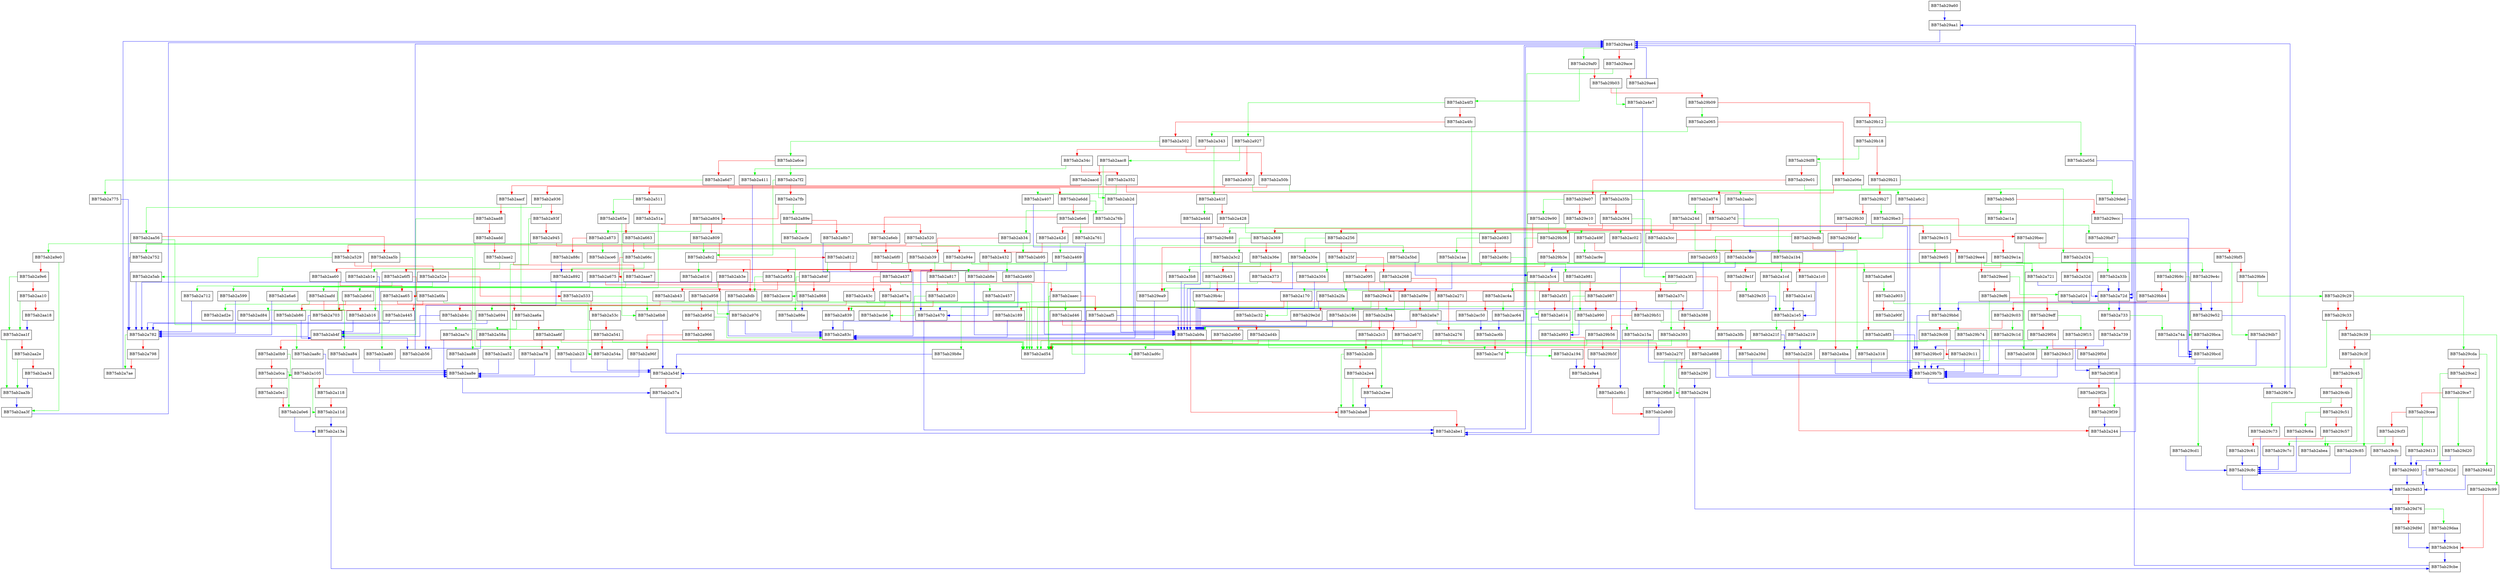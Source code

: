 digraph parse_table {
  node [shape="box"];
  graph [splines=ortho];
  BB75ab29a60 -> BB75ab29aa1 [color="blue"];
  BB75ab29aa1 -> BB75ab29aa4 [color="blue"];
  BB75ab29aa4 -> BB75ab29af0 [color="green"];
  BB75ab29aa4 -> BB75ab29ace [color="red"];
  BB75ab29ace -> BB75ab2ac7d [color="green"];
  BB75ab29ace -> BB75ab29ae4 [color="red"];
  BB75ab29ae4 -> BB75ab29aa4 [color="blue"];
  BB75ab29af0 -> BB75ab2a4f3 [color="green"];
  BB75ab29af0 -> BB75ab29b03 [color="red"];
  BB75ab29b03 -> BB75ab2a4e7 [color="green"];
  BB75ab29b03 -> BB75ab29b09 [color="red"];
  BB75ab29b09 -> BB75ab2a065 [color="green"];
  BB75ab29b09 -> BB75ab29b12 [color="red"];
  BB75ab29b12 -> BB75ab2a05d [color="green"];
  BB75ab29b12 -> BB75ab29b18 [color="red"];
  BB75ab29b18 -> BB75ab29df8 [color="green"];
  BB75ab29b18 -> BB75ab29b21 [color="red"];
  BB75ab29b21 -> BB75ab29ded [color="green"];
  BB75ab29b21 -> BB75ab29b27 [color="red"];
  BB75ab29b27 -> BB75ab29be3 [color="green"];
  BB75ab29b27 -> BB75ab29b30 [color="red"];
  BB75ab29b30 -> BB75ab29bd7 [color="green"];
  BB75ab29b30 -> BB75ab29b36 [color="red"];
  BB75ab29b36 -> BB75ab2a839 [color="green"];
  BB75ab29b36 -> BB75ab29b3e [color="red"];
  BB75ab29b3e -> BB75ab29b9c [color="green"];
  BB75ab29b3e -> BB75ab29b43 [color="red"];
  BB75ab29b43 -> BB75ab29ea9 [color="green"];
  BB75ab29b43 -> BB75ab29b4c [color="red"];
  BB75ab29b4c -> BB75ab29b8e [color="green"];
  BB75ab29b4c -> BB75ab29b51 [color="red"];
  BB75ab29b51 -> BB75ab29b74 [color="green"];
  BB75ab29b51 -> BB75ab29b56 [color="red"];
  BB75ab29b56 -> BB75ab2ad54 [color="green"];
  BB75ab29b56 -> BB75ab29b5f [color="red"];
  BB75ab29b5f -> BB75ab2a9a4 [color="blue"];
  BB75ab29b74 -> BB75ab29b7b [color="blue"];
  BB75ab29b7b -> BB75ab29b7e [color="blue"];
  BB75ab29b7e -> BB75ab29aa4 [color="blue"];
  BB75ab29b8e -> BB75ab2a54f [color="blue"];
  BB75ab29b9c -> BB75ab29bca [color="green"];
  BB75ab29b9c -> BB75ab29bb4 [color="red"];
  BB75ab29bb4 -> BB75ab29bbd [color="blue"];
  BB75ab29bbd -> BB75ab29bc0 [color="blue"];
  BB75ab29bc0 -> BB75ab29b7b [color="blue"];
  BB75ab29bca -> BB75ab29bcd [color="blue"];
  BB75ab29bcd -> BB75ab29b7b [color="blue"];
  BB75ab29bd7 -> BB75ab29bcd [color="blue"];
  BB75ab29be3 -> BB75ab29dcf [color="green"];
  BB75ab29be3 -> BB75ab29bec [color="red"];
  BB75ab29bec -> BB75ab29dc3 [color="green"];
  BB75ab29bec -> BB75ab29bf5 [color="red"];
  BB75ab29bf5 -> BB75ab29db7 [color="green"];
  BB75ab29bf5 -> BB75ab29bfe [color="red"];
  BB75ab29bfe -> BB75ab29c29 [color="green"];
  BB75ab29bfe -> BB75ab29c03 [color="red"];
  BB75ab29c03 -> BB75ab29c1d [color="green"];
  BB75ab29c03 -> BB75ab29c08 [color="red"];
  BB75ab29c08 -> BB75ab2ad54 [color="green"];
  BB75ab29c08 -> BB75ab29c11 [color="red"];
  BB75ab29c11 -> BB75ab29b7b [color="blue"];
  BB75ab29c1d -> BB75ab29b7b [color="blue"];
  BB75ab29c29 -> BB75ab29cda [color="green"];
  BB75ab29c29 -> BB75ab29c33 [color="red"];
  BB75ab29c33 -> BB75ab29cd1 [color="green"];
  BB75ab29c33 -> BB75ab29c39 [color="red"];
  BB75ab29c39 -> BB75ab29c99 [color="green"];
  BB75ab29c39 -> BB75ab29c3f [color="red"];
  BB75ab29c3f -> BB75ab29c85 [color="green"];
  BB75ab29c3f -> BB75ab29c45 [color="red"];
  BB75ab29c45 -> BB75ab29c7c [color="green"];
  BB75ab29c45 -> BB75ab29c4b [color="red"];
  BB75ab29c4b -> BB75ab29c73 [color="green"];
  BB75ab29c4b -> BB75ab29c51 [color="red"];
  BB75ab29c51 -> BB75ab29c6a [color="green"];
  BB75ab29c51 -> BB75ab29c57 [color="red"];
  BB75ab29c57 -> BB75ab2abea [color="green"];
  BB75ab29c57 -> BB75ab29c61 [color="red"];
  BB75ab29c61 -> BB75ab29c8c [color="blue"];
  BB75ab29c6a -> BB75ab29c8c [color="blue"];
  BB75ab29c73 -> BB75ab29c8c [color="blue"];
  BB75ab29c7c -> BB75ab29c8c [color="blue"];
  BB75ab29c85 -> BB75ab29c8c [color="blue"];
  BB75ab29c8c -> BB75ab29d53 [color="blue"];
  BB75ab29c99 -> BB75ab29cb4 [color="red"];
  BB75ab29cb4 -> BB75ab29cbe [color="blue"];
  BB75ab29cbe -> BB75ab29aa4 [color="blue"];
  BB75ab29cd1 -> BB75ab29c8c [color="blue"];
  BB75ab29cda -> BB75ab29d42 [color="green"];
  BB75ab29cda -> BB75ab29ce2 [color="red"];
  BB75ab29ce2 -> BB75ab29d2d [color="green"];
  BB75ab29ce2 -> BB75ab29ce7 [color="red"];
  BB75ab29ce7 -> BB75ab29d20 [color="green"];
  BB75ab29ce7 -> BB75ab29cee [color="red"];
  BB75ab29cee -> BB75ab29d13 [color="green"];
  BB75ab29cee -> BB75ab29cf3 [color="red"];
  BB75ab29cf3 -> BB75ab2abea [color="green"];
  BB75ab29cf3 -> BB75ab29cfc [color="red"];
  BB75ab29cfc -> BB75ab29d03 [color="blue"];
  BB75ab29d03 -> BB75ab29d53 [color="blue"];
  BB75ab29d13 -> BB75ab29d03 [color="blue"];
  BB75ab29d20 -> BB75ab29d03 [color="blue"];
  BB75ab29d2d -> BB75ab29d53 [color="blue"];
  BB75ab29d42 -> BB75ab29d53 [color="blue"];
  BB75ab29d53 -> BB75ab29d76 [color="red"];
  BB75ab29d76 -> BB75ab29daa [color="green"];
  BB75ab29d76 -> BB75ab29d9d [color="red"];
  BB75ab29d9d -> BB75ab29cb4 [color="blue"];
  BB75ab29daa -> BB75ab29cb4 [color="blue"];
  BB75ab29db7 -> BB75ab29b7b [color="blue"];
  BB75ab29dc3 -> BB75ab29b7b [color="blue"];
  BB75ab29dcf -> BB75ab2a3de [color="blue"];
  BB75ab29ded -> BB75ab2a72d [color="blue"];
  BB75ab29df8 -> BB75ab29edb [color="green"];
  BB75ab29df8 -> BB75ab29e01 [color="red"];
  BB75ab29e01 -> BB75ab29eb5 [color="green"];
  BB75ab29e01 -> BB75ab29e07 [color="red"];
  BB75ab29e07 -> BB75ab29e90 [color="green"];
  BB75ab29e07 -> BB75ab29e10 [color="red"];
  BB75ab29e10 -> BB75ab29e88 [color="green"];
  BB75ab29e10 -> BB75ab29e15 [color="red"];
  BB75ab29e15 -> BB75ab29e65 [color="green"];
  BB75ab29e15 -> BB75ab29e1a [color="red"];
  BB75ab29e1a -> BB75ab29e4c [color="green"];
  BB75ab29e1a -> BB75ab29e1f [color="red"];
  BB75ab29e1f -> BB75ab29e35 [color="green"];
  BB75ab29e1f -> BB75ab29e24 [color="red"];
  BB75ab29e24 -> BB75ab2ad54 [color="green"];
  BB75ab29e24 -> BB75ab29e2d [color="red"];
  BB75ab29e2d -> BB75ab2ab9a [color="blue"];
  BB75ab29e35 -> BB75ab2a1e5 [color="blue"];
  BB75ab29e4c -> BB75ab29e52 [color="blue"];
  BB75ab29e52 -> BB75ab29b7e [color="blue"];
  BB75ab29e65 -> BB75ab29bbd [color="blue"];
  BB75ab29e88 -> BB75ab2a83c [color="blue"];
  BB75ab29e90 -> BB75ab2ac02 [color="green"];
  BB75ab29e90 -> BB75ab29ea9 [color="red"];
  BB75ab29ea9 -> BB75ab2a83c [color="blue"];
  BB75ab29eb5 -> BB75ab2ac1a [color="green"];
  BB75ab29eb5 -> BB75ab29ecc [color="red"];
  BB75ab29ecc -> BB75ab29bcd [color="blue"];
  BB75ab29edb -> BB75ab2a053 [color="green"];
  BB75ab29edb -> BB75ab29ee4 [color="red"];
  BB75ab29ee4 -> BB75ab2a038 [color="green"];
  BB75ab29ee4 -> BB75ab29eed [color="red"];
  BB75ab29eed -> BB75ab2a024 [color="green"];
  BB75ab29eed -> BB75ab29ef6 [color="red"];
  BB75ab29ef6 -> BB75ab29fb8 [color="green"];
  BB75ab29ef6 -> BB75ab29eff [color="red"];
  BB75ab29eff -> BB75ab29f15 [color="green"];
  BB75ab29eff -> BB75ab29f04 [color="red"];
  BB75ab29f04 -> BB75ab2ad54 [color="green"];
  BB75ab29f04 -> BB75ab29f0d [color="red"];
  BB75ab29f0d -> BB75ab29f18 [color="blue"];
  BB75ab29f15 -> BB75ab29f18 [color="blue"];
  BB75ab29f18 -> BB75ab29f39 [color="green"];
  BB75ab29f18 -> BB75ab29f2b [color="red"];
  BB75ab29f2b -> BB75ab29f39 [color="red"];
  BB75ab29f39 -> BB75ab2a244 [color="blue"];
  BB75ab29fb8 -> BB75ab2a9d0 [color="blue"];
  BB75ab2a024 -> BB75ab29e52 [color="blue"];
  BB75ab2a038 -> BB75ab29b7b [color="blue"];
  BB75ab2a053 -> BB75ab2ab9a [color="blue"];
  BB75ab2a05d -> BB75ab2a72d [color="blue"];
  BB75ab2a065 -> BB75ab2a343 [color="green"];
  BB75ab2a065 -> BB75ab2a06e [color="red"];
  BB75ab2a06e -> BB75ab2a324 [color="green"];
  BB75ab2a06e -> BB75ab2a074 [color="red"];
  BB75ab2a074 -> BB75ab2a24d [color="green"];
  BB75ab2a074 -> BB75ab2a07d [color="red"];
  BB75ab2a07d -> BB75ab2a1b4 [color="green"];
  BB75ab2a07d -> BB75ab2a083 [color="red"];
  BB75ab2a083 -> BB75ab2a1aa [color="green"];
  BB75ab2a083 -> BB75ab2a08c [color="red"];
  BB75ab2a08c -> BB75ab2a194 [color="green"];
  BB75ab2a08c -> BB75ab2a095 [color="red"];
  BB75ab2a095 -> BB75ab2a170 [color="green"];
  BB75ab2a095 -> BB75ab2a09e [color="red"];
  BB75ab2a09e -> BB75ab2a166 [color="green"];
  BB75ab2a09e -> BB75ab2a0a7 [color="red"];
  BB75ab2a0a7 -> BB75ab2a15a [color="green"];
  BB75ab2a0a7 -> BB75ab2a0b0 [color="red"];
  BB75ab2a0b0 -> BB75ab2ad54 [color="green"];
  BB75ab2a0b0 -> BB75ab2a0b9 [color="red"];
  BB75ab2a0b9 -> BB75ab2a105 [color="green"];
  BB75ab2a0b9 -> BB75ab2a0ca [color="red"];
  BB75ab2a0ca -> BB75ab2a0e6 [color="green"];
  BB75ab2a0ca -> BB75ab2a0e1 [color="red"];
  BB75ab2a0e1 -> BB75ab2a0e6 [color="red"];
  BB75ab2a0e6 -> BB75ab2a13a [color="blue"];
  BB75ab2a105 -> BB75ab2a11d [color="green"];
  BB75ab2a105 -> BB75ab2a118 [color="red"];
  BB75ab2a118 -> BB75ab2a11d [color="red"];
  BB75ab2a11d -> BB75ab2a13a [color="blue"];
  BB75ab2a13a -> BB75ab29cbe [color="blue"];
  BB75ab2a15a -> BB75ab29b7b [color="blue"];
  BB75ab2a166 -> BB75ab2ab9a [color="blue"];
  BB75ab2a170 -> BB75ab2ac32 [color="green"];
  BB75ab2a170 -> BB75ab2a189 [color="red"];
  BB75ab2a189 -> BB75ab2a83c [color="blue"];
  BB75ab2a194 -> BB75ab2a9a4 [color="blue"];
  BB75ab2a1aa -> BB75ab2ab9a [color="blue"];
  BB75ab2a1b4 -> BB75ab2a1cd [color="green"];
  BB75ab2a1b4 -> BB75ab2a1c0 [color="red"];
  BB75ab2a1c0 -> BB75ab2a1e5 [color="blue"];
  BB75ab2a1cd -> BB75ab2a1e5 [color="green"];
  BB75ab2a1cd -> BB75ab2a1e1 [color="red"];
  BB75ab2a1e1 -> BB75ab2a1e5 [color="blue"];
  BB75ab2a1e5 -> BB75ab2a21f [color="green"];
  BB75ab2a1e5 -> BB75ab2a219 [color="red"];
  BB75ab2a219 -> BB75ab2a226 [color="blue"];
  BB75ab2a21f -> BB75ab2a226 [color="blue"];
  BB75ab2a226 -> BB75ab2a244 [color="red"];
  BB75ab2a244 -> BB75ab29aa1 [color="blue"];
  BB75ab2a24d -> BB75ab2a318 [color="green"];
  BB75ab2a24d -> BB75ab2a256 [color="red"];
  BB75ab2a256 -> BB75ab2a30e [color="green"];
  BB75ab2a256 -> BB75ab2a25f [color="red"];
  BB75ab2a25f -> BB75ab2a304 [color="green"];
  BB75ab2a25f -> BB75ab2a268 [color="red"];
  BB75ab2a268 -> BB75ab2a2fa [color="green"];
  BB75ab2a268 -> BB75ab2a271 [color="red"];
  BB75ab2a271 -> BB75ab2a2b4 [color="green"];
  BB75ab2a271 -> BB75ab2a276 [color="red"];
  BB75ab2a276 -> BB75ab2ad54 [color="green"];
  BB75ab2a276 -> BB75ab2a27f [color="red"];
  BB75ab2a27f -> BB75ab2a294 [color="green"];
  BB75ab2a27f -> BB75ab2a290 [color="red"];
  BB75ab2a290 -> BB75ab2a294 [color="blue"];
  BB75ab2a294 -> BB75ab29d76 [color="blue"];
  BB75ab2a2b4 -> BB75ab2ab9a [color="green"];
  BB75ab2a2b4 -> BB75ab2a2c3 [color="red"];
  BB75ab2a2c3 -> BB75ab2a2ee [color="green"];
  BB75ab2a2c3 -> BB75ab2a2db [color="red"];
  BB75ab2a2db -> BB75ab2aba8 [color="green"];
  BB75ab2a2db -> BB75ab2a2e4 [color="red"];
  BB75ab2a2e4 -> BB75ab2aba8 [color="green"];
  BB75ab2a2e4 -> BB75ab2a2ee [color="red"];
  BB75ab2a2ee -> BB75ab2aba8 [color="blue"];
  BB75ab2a2fa -> BB75ab2ab9a [color="blue"];
  BB75ab2a304 -> BB75ab2ab9a [color="blue"];
  BB75ab2a30e -> BB75ab2ab9a [color="blue"];
  BB75ab2a318 -> BB75ab29b7b [color="blue"];
  BB75ab2a324 -> BB75ab2a33b [color="green"];
  BB75ab2a324 -> BB75ab2a32d [color="red"];
  BB75ab2a32d -> BB75ab2a72d [color="blue"];
  BB75ab2a33b -> BB75ab2a72d [color="blue"];
  BB75ab2a343 -> BB75ab2a41f [color="green"];
  BB75ab2a343 -> BB75ab2a34c [color="red"];
  BB75ab2a34c -> BB75ab2a411 [color="green"];
  BB75ab2a34c -> BB75ab2a352 [color="red"];
  BB75ab2a352 -> BB75ab2a407 [color="green"];
  BB75ab2a352 -> BB75ab2a35b [color="red"];
  BB75ab2a35b -> BB75ab2a3f1 [color="green"];
  BB75ab2a35b -> BB75ab2a364 [color="red"];
  BB75ab2a364 -> BB75ab2a3cc [color="green"];
  BB75ab2a364 -> BB75ab2a369 [color="red"];
  BB75ab2a369 -> BB75ab2a3c2 [color="green"];
  BB75ab2a369 -> BB75ab2a36e [color="red"];
  BB75ab2a36e -> BB75ab2a3b8 [color="green"];
  BB75ab2a36e -> BB75ab2a373 [color="red"];
  BB75ab2a373 -> BB75ab2ad54 [color="green"];
  BB75ab2a373 -> BB75ab2a37c [color="red"];
  BB75ab2a37c -> BB75ab2a393 [color="green"];
  BB75ab2a37c -> BB75ab2a388 [color="red"];
  BB75ab2a388 -> BB75ab2a393 [color="red"];
  BB75ab2a393 -> BB75ab2ad6c [color="green"];
  BB75ab2a393 -> BB75ab2a39d [color="red"];
  BB75ab2a39d -> BB75ab29b7b [color="blue"];
  BB75ab2a3b8 -> BB75ab2ab9a [color="blue"];
  BB75ab2a3c2 -> BB75ab2ab9a [color="blue"];
  BB75ab2a3cc -> BB75ab2a3de [color="red"];
  BB75ab2a3de -> BB75ab2a9b1 [color="blue"];
  BB75ab2a3f1 -> BB75ab2ac4a [color="green"];
  BB75ab2a3f1 -> BB75ab2a3fb [color="red"];
  BB75ab2a3fb -> BB75ab29b7b [color="blue"];
  BB75ab2a407 -> BB75ab2a54f [color="blue"];
  BB75ab2a411 -> BB75ab2a782 [color="blue"];
  BB75ab2a41f -> BB75ab2a4dd [color="green"];
  BB75ab2a41f -> BB75ab2a428 [color="red"];
  BB75ab2a428 -> BB75ab2a49f [color="green"];
  BB75ab2a428 -> BB75ab2a42d [color="red"];
  BB75ab2a42d -> BB75ab2a469 [color="green"];
  BB75ab2a42d -> BB75ab2a432 [color="red"];
  BB75ab2a432 -> BB75ab2a460 [color="green"];
  BB75ab2a432 -> BB75ab2a437 [color="red"];
  BB75ab2a437 -> BB75ab2a457 [color="green"];
  BB75ab2a437 -> BB75ab2a43c [color="red"];
  BB75ab2a43c -> BB75ab2ad54 [color="green"];
  BB75ab2a43c -> BB75ab2a445 [color="red"];
  BB75ab2a445 -> BB75ab2a782 [color="blue"];
  BB75ab2a457 -> BB75ab2a470 [color="blue"];
  BB75ab2a460 -> BB75ab2a470 [color="blue"];
  BB75ab2a469 -> BB75ab2a470 [color="blue"];
  BB75ab2a470 -> BB75ab2abe1 [color="blue"];
  BB75ab2a49f -> BB75ab2ac9e [color="green"];
  BB75ab2a49f -> BB75ab2a4ba [color="red"];
  BB75ab2a4ba -> BB75ab29b7b [color="blue"];
  BB75ab2a4dd -> BB75ab2ab9a [color="blue"];
  BB75ab2a4e7 -> BB75ab2a5c4 [color="blue"];
  BB75ab2a4f3 -> BB75ab2a927 [color="green"];
  BB75ab2a4f3 -> BB75ab2a4fc [color="red"];
  BB75ab2a4fc -> BB75ab2a8e6 [color="green"];
  BB75ab2a4fc -> BB75ab2a502 [color="red"];
  BB75ab2a502 -> BB75ab2a6ce [color="green"];
  BB75ab2a502 -> BB75ab2a50b [color="red"];
  BB75ab2a50b -> BB75ab2a6c2 [color="green"];
  BB75ab2a50b -> BB75ab2a511 [color="red"];
  BB75ab2a511 -> BB75ab2a65e [color="green"];
  BB75ab2a511 -> BB75ab2a51a [color="red"];
  BB75ab2a51a -> BB75ab2ab16 [color="green"];
  BB75ab2a51a -> BB75ab2a520 [color="red"];
  BB75ab2a520 -> BB75ab2a5bd [color="green"];
  BB75ab2a520 -> BB75ab2a529 [color="red"];
  BB75ab2a529 -> BB75ab2a5ab [color="green"];
  BB75ab2a529 -> BB75ab2a52e [color="red"];
  BB75ab2a52e -> BB75ab2a599 [color="green"];
  BB75ab2a52e -> BB75ab2a533 [color="red"];
  BB75ab2a533 -> BB75ab2a6b8 [color="green"];
  BB75ab2a533 -> BB75ab2a53c [color="red"];
  BB75ab2a53c -> BB75ab2a58a [color="green"];
  BB75ab2a53c -> BB75ab2a541 [color="red"];
  BB75ab2a541 -> BB75ab2ad54 [color="green"];
  BB75ab2a541 -> BB75ab2a54a [color="red"];
  BB75ab2a54a -> BB75ab2a54f [color="blue"];
  BB75ab2a54f -> BB75ab2a57a [color="red"];
  BB75ab2a57a -> BB75ab2abe1 [color="blue"];
  BB75ab2a58a -> BB75ab2ab56 [color="blue"];
  BB75ab2a599 -> BB75ab2a782 [color="blue"];
  BB75ab2a5ab -> BB75ab2a782 [color="blue"];
  BB75ab2a5bd -> BB75ab2a5c4 [color="blue"];
  BB75ab2a5c4 -> BB75ab2a614 [color="green"];
  BB75ab2a5c4 -> BB75ab2a5f1 [color="red"];
  BB75ab2a5f1 -> BB75ab2a614 [color="red"];
  BB75ab2a614 -> BB75ab2abe1 [color="blue"];
  BB75ab2a65e -> BB75ab2a6b8 [color="green"];
  BB75ab2a65e -> BB75ab2a663 [color="red"];
  BB75ab2a663 -> BB75ab2a86e [color="green"];
  BB75ab2a663 -> BB75ab2a66c [color="red"];
  BB75ab2a66c -> BB75ab2a892 [color="green"];
  BB75ab2a66c -> BB75ab2a675 [color="red"];
  BB75ab2a675 -> BB75ab2a6a6 [color="green"];
  BB75ab2a675 -> BB75ab2a67a [color="red"];
  BB75ab2a67a -> BB75ab2a694 [color="green"];
  BB75ab2a67a -> BB75ab2a67f [color="red"];
  BB75ab2a67f -> BB75ab2ad54 [color="green"];
  BB75ab2a67f -> BB75ab2a688 [color="red"];
  BB75ab2a688 -> BB75ab29b7b [color="blue"];
  BB75ab2a694 -> BB75ab2a782 [color="blue"];
  BB75ab2a6a6 -> BB75ab2a782 [color="blue"];
  BB75ab2a6b8 -> BB75ab2a54f [color="blue"];
  BB75ab2a6c2 -> BB75ab29b7b [color="blue"];
  BB75ab2a6ce -> BB75ab2a7f2 [color="green"];
  BB75ab2a6ce -> BB75ab2a6d7 [color="red"];
  BB75ab2a6d7 -> BB75ab2a775 [color="green"];
  BB75ab2a6d7 -> BB75ab2a6dd [color="red"];
  BB75ab2a6dd -> BB75ab2a76b [color="green"];
  BB75ab2a6dd -> BB75ab2a6e6 [color="red"];
  BB75ab2a6e6 -> BB75ab2a761 [color="green"];
  BB75ab2a6e6 -> BB75ab2a6eb [color="red"];
  BB75ab2a6eb -> BB75ab2a752 [color="green"];
  BB75ab2a6eb -> BB75ab2a6f0 [color="red"];
  BB75ab2a6f0 -> BB75ab2a721 [color="green"];
  BB75ab2a6f0 -> BB75ab2a6f5 [color="red"];
  BB75ab2a6f5 -> BB75ab2a712 [color="green"];
  BB75ab2a6f5 -> BB75ab2a6fa [color="red"];
  BB75ab2a6fa -> BB75ab2ad54 [color="green"];
  BB75ab2a6fa -> BB75ab2a703 [color="red"];
  BB75ab2a703 -> BB75ab2a782 [color="blue"];
  BB75ab2a712 -> BB75ab2a782 [color="blue"];
  BB75ab2a721 -> BB75ab2a72d [color="blue"];
  BB75ab2a72d -> BB75ab2a733 [color="blue"];
  BB75ab2a733 -> BB75ab2a74a [color="green"];
  BB75ab2a733 -> BB75ab2a739 [color="red"];
  BB75ab2a739 -> BB75ab29bc0 [color="blue"];
  BB75ab2a74a -> BB75ab29bcd [color="blue"];
  BB75ab2a752 -> BB75ab2a782 [color="blue"];
  BB75ab2a761 -> BB75ab2ab9a [color="blue"];
  BB75ab2a76b -> BB75ab2ab9a [color="blue"];
  BB75ab2a775 -> BB75ab2a782 [color="blue"];
  BB75ab2a782 -> BB75ab2a7ae [color="green"];
  BB75ab2a782 -> BB75ab2a798 [color="red"];
  BB75ab2a798 -> BB75ab2a7ae [color="red"];
  BB75ab2a7ae -> BB75ab29aa4 [color="blue"];
  BB75ab2a7f2 -> BB75ab2a8c2 [color="green"];
  BB75ab2a7f2 -> BB75ab2a7fb [color="red"];
  BB75ab2a7fb -> BB75ab2a89e [color="green"];
  BB75ab2a7fb -> BB75ab2a804 [color="red"];
  BB75ab2a804 -> BB75ab2a873 [color="green"];
  BB75ab2a804 -> BB75ab2a809 [color="red"];
  BB75ab2a809 -> BB75ab2a8c2 [color="green"];
  BB75ab2a809 -> BB75ab2a812 [color="red"];
  BB75ab2a812 -> BB75ab2a84f [color="green"];
  BB75ab2a812 -> BB75ab2a817 [color="red"];
  BB75ab2a817 -> BB75ab2ad54 [color="green"];
  BB75ab2a817 -> BB75ab2a820 [color="red"];
  BB75ab2a820 -> BB75ab2acb6 [color="green"];
  BB75ab2a820 -> BB75ab2a839 [color="red"];
  BB75ab2a839 -> BB75ab2a83c [color="blue"];
  BB75ab2a83c -> BB75ab29aa4 [color="blue"];
  BB75ab2a84f -> BB75ab2acce [color="green"];
  BB75ab2a84f -> BB75ab2a868 [color="red"];
  BB75ab2a868 -> BB75ab2a86e [color="blue"];
  BB75ab2a86e -> BB75ab2a83c [color="blue"];
  BB75ab2a873 -> BB75ab2ace6 [color="green"];
  BB75ab2a873 -> BB75ab2a88c [color="red"];
  BB75ab2a88c -> BB75ab2a892 [color="blue"];
  BB75ab2a892 -> BB75ab2ab56 [color="blue"];
  BB75ab2a89e -> BB75ab2acfe [color="green"];
  BB75ab2a89e -> BB75ab2a8b7 [color="red"];
  BB75ab2a8b7 -> BB75ab2a83c [color="blue"];
  BB75ab2a8c2 -> BB75ab2ad16 [color="green"];
  BB75ab2a8c2 -> BB75ab2a8db [color="red"];
  BB75ab2a8db -> BB75ab2a83c [color="blue"];
  BB75ab2a8e6 -> BB75ab2a903 [color="green"];
  BB75ab2a8e6 -> BB75ab2a8f3 [color="red"];
  BB75ab2a8f3 -> BB75ab29bc0 [color="blue"];
  BB75ab2a903 -> BB75ab2a733 [color="green"];
  BB75ab2a903 -> BB75ab2a90f [color="red"];
  BB75ab2a927 -> BB75ab2aac8 [color="green"];
  BB75ab2a927 -> BB75ab2a930 [color="red"];
  BB75ab2a930 -> BB75ab2aabc [color="green"];
  BB75ab2a930 -> BB75ab2a936 [color="red"];
  BB75ab2a936 -> BB75ab2aa56 [color="green"];
  BB75ab2a936 -> BB75ab2a93f [color="red"];
  BB75ab2a93f -> BB75ab2aa52 [color="green"];
  BB75ab2a93f -> BB75ab2a945 [color="red"];
  BB75ab2a945 -> BB75ab2a9e0 [color="green"];
  BB75ab2a945 -> BB75ab2a94e [color="red"];
  BB75ab2a94e -> BB75ab2a981 [color="green"];
  BB75ab2a94e -> BB75ab2a953 [color="red"];
  BB75ab2a953 -> BB75ab2a8db [color="green"];
  BB75ab2a953 -> BB75ab2a958 [color="red"];
  BB75ab2a958 -> BB75ab2a976 [color="green"];
  BB75ab2a958 -> BB75ab2a95d [color="red"];
  BB75ab2a95d -> BB75ab2a83c [color="green"];
  BB75ab2a95d -> BB75ab2a966 [color="red"];
  BB75ab2a966 -> BB75ab2ad54 [color="green"];
  BB75ab2a966 -> BB75ab2a96f [color="red"];
  BB75ab2a96f -> BB75ab2aa8e [color="blue"];
  BB75ab2a976 -> BB75ab2a83c [color="blue"];
  BB75ab2a981 -> BB75ab2a990 [color="green"];
  BB75ab2a981 -> BB75ab2a987 [color="red"];
  BB75ab2a987 -> BB75ab2a993 [color="green"];
  BB75ab2a987 -> BB75ab2a990 [color="red"];
  BB75ab2a990 -> BB75ab2a993 [color="blue"];
  BB75ab2a993 -> BB75ab2a9a4 [color="red"];
  BB75ab2a9a4 -> BB75ab2a9b1 [color="red"];
  BB75ab2a9b1 -> BB75ab2a9d0 [color="red"];
  BB75ab2a9d0 -> BB75ab2abe1 [color="blue"];
  BB75ab2a9e0 -> BB75ab2aa3f [color="green"];
  BB75ab2a9e0 -> BB75ab2a9e6 [color="red"];
  BB75ab2a9e6 -> BB75ab2aa1f [color="green"];
  BB75ab2a9e6 -> BB75ab2aa10 [color="red"];
  BB75ab2aa10 -> BB75ab2aa1f [color="green"];
  BB75ab2aa10 -> BB75ab2aa18 [color="red"];
  BB75ab2aa18 -> BB75ab2aa1f [color="blue"];
  BB75ab2aa1f -> BB75ab2aa3b [color="green"];
  BB75ab2aa1f -> BB75ab2aa2e [color="red"];
  BB75ab2aa2e -> BB75ab2aa3b [color="green"];
  BB75ab2aa2e -> BB75ab2aa34 [color="red"];
  BB75ab2aa34 -> BB75ab2aa3b [color="blue"];
  BB75ab2aa3b -> BB75ab2aa3f [color="blue"];
  BB75ab2aa3f -> BB75ab29aa4 [color="blue"];
  BB75ab2aa52 -> BB75ab2aa8e [color="blue"];
  BB75ab2aa56 -> BB75ab2aa8c [color="green"];
  BB75ab2aa56 -> BB75ab2aa5b [color="red"];
  BB75ab2aa5b -> BB75ab2aa88 [color="green"];
  BB75ab2aa5b -> BB75ab2aa60 [color="red"];
  BB75ab2aa60 -> BB75ab2aa84 [color="green"];
  BB75ab2aa60 -> BB75ab2aa65 [color="red"];
  BB75ab2aa65 -> BB75ab2aa80 [color="green"];
  BB75ab2aa65 -> BB75ab2aa6a [color="red"];
  BB75ab2aa6a -> BB75ab2aa7c [color="green"];
  BB75ab2aa6a -> BB75ab2aa6f [color="red"];
  BB75ab2aa6f -> BB75ab2ad54 [color="green"];
  BB75ab2aa6f -> BB75ab2aa78 [color="red"];
  BB75ab2aa78 -> BB75ab2aa8e [color="blue"];
  BB75ab2aa7c -> BB75ab2aa8e [color="blue"];
  BB75ab2aa80 -> BB75ab2aa8e [color="blue"];
  BB75ab2aa84 -> BB75ab2aa8e [color="blue"];
  BB75ab2aa88 -> BB75ab2aa8e [color="blue"];
  BB75ab2aa8c -> BB75ab2aa8e [color="blue"];
  BB75ab2aa8e -> BB75ab2a57a [color="blue"];
  BB75ab2aabc -> BB75ab29b7b [color="blue"];
  BB75ab2aac8 -> BB75ab2ab34 [color="green"];
  BB75ab2aac8 -> BB75ab2aacd [color="red"];
  BB75ab2aacd -> BB75ab2ab2d [color="green"];
  BB75ab2aacd -> BB75ab2aacf [color="red"];
  BB75ab2aacf -> BB75ab2a54a [color="green"];
  BB75ab2aacf -> BB75ab2aad8 [color="red"];
  BB75ab2aad8 -> BB75ab2ab4f [color="green"];
  BB75ab2aad8 -> BB75ab2aadd [color="red"];
  BB75ab2aadd -> BB75ab2ab23 [color="green"];
  BB75ab2aadd -> BB75ab2aae2 [color="red"];
  BB75ab2aae2 -> BB75ab2ab1e [color="green"];
  BB75ab2aae2 -> BB75ab2aae7 [color="red"];
  BB75ab2aae7 -> BB75ab2aafd [color="green"];
  BB75ab2aae7 -> BB75ab2aaec [color="red"];
  BB75ab2aaec -> BB75ab2ad54 [color="green"];
  BB75ab2aaec -> BB75ab2aaf5 [color="red"];
  BB75ab2aaf5 -> BB75ab2ab9a [color="blue"];
  BB75ab2aafd -> BB75ab2ad2e [color="green"];
  BB75ab2aafd -> BB75ab2ab16 [color="red"];
  BB75ab2ab16 -> BB75ab2ab4f [color="blue"];
  BB75ab2ab1e -> BB75ab2ab4f [color="blue"];
  BB75ab2ab23 -> BB75ab2a54f [color="blue"];
  BB75ab2ab2d -> BB75ab2ab9a [color="blue"];
  BB75ab2ab34 -> BB75ab2ab95 [color="green"];
  BB75ab2ab34 -> BB75ab2ab39 [color="red"];
  BB75ab2ab39 -> BB75ab2ab8e [color="green"];
  BB75ab2ab39 -> BB75ab2ab3e [color="red"];
  BB75ab2ab3e -> BB75ab2ab6d [color="green"];
  BB75ab2ab3e -> BB75ab2ab43 [color="red"];
  BB75ab2ab43 -> BB75ab2ad46 [color="green"];
  BB75ab2ab43 -> BB75ab2ab4c [color="red"];
  BB75ab2ab4c -> BB75ab2ab4f [color="blue"];
  BB75ab2ab4f -> BB75ab2ab56 [color="blue"];
  BB75ab2ab56 -> BB75ab29aa4 [color="blue"];
  BB75ab2ab6d -> BB75ab2ad84 [color="green"];
  BB75ab2ab6d -> BB75ab2ab86 [color="red"];
  BB75ab2ab86 -> BB75ab2ab4f [color="blue"];
  BB75ab2ab8e -> BB75ab2ab9a [color="blue"];
  BB75ab2ab95 -> BB75ab2ab9a [color="blue"];
  BB75ab2ab9a -> BB75ab2aba8 [color="red"];
  BB75ab2aba8 -> BB75ab2abe1 [color="red"];
  BB75ab2abe1 -> BB75ab29aa4 [color="blue"];
  BB75ab2ac4a -> BB75ab2ac64 [color="green"];
  BB75ab2ac4a -> BB75ab2ac50 [color="red"];
  BB75ab2ac50 -> BB75ab2ac6b [color="blue"];
  BB75ab2ac64 -> BB75ab2ac6b [color="blue"];
  BB75ab2ac6b -> BB75ab2ac7d [color="red"];
  BB75ab2ad46 -> BB75ab2ad6c [color="green"];
  BB75ab2ad46 -> BB75ab2ad4b [color="red"];
  BB75ab2ad4b -> BB75ab2ac7d [color="green"];
  BB75ab2ad4b -> BB75ab2ad54 [color="red"];
}